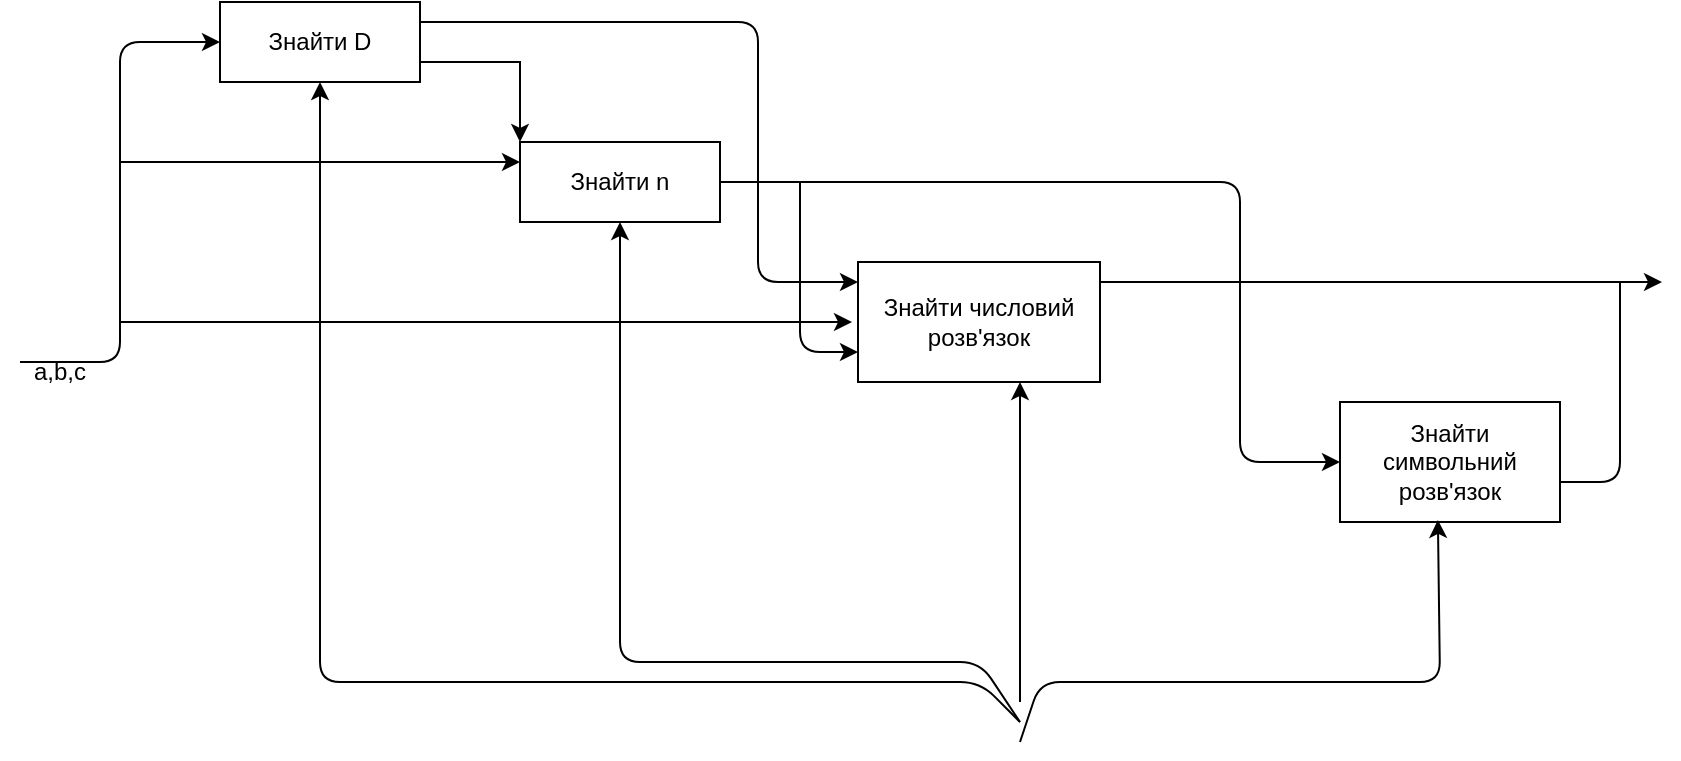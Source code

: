 <mxfile version="24.7.10">
  <diagram name="Page-1" id="CQxLUq1opDpPc-bRZdtz">
    <mxGraphModel dx="1949" dy="672" grid="1" gridSize="10" guides="1" tooltips="1" connect="1" arrows="1" fold="1" page="1" pageScale="1" pageWidth="827" pageHeight="1169" math="0" shadow="0">
      <root>
        <mxCell id="0" />
        <mxCell id="1" parent="0" />
        <mxCell id="qADL9XaEz3b9Qoh0SKMz-29" value="Знайти числовий розв&#39;язок" style="whiteSpace=wrap;html=1;align=center;" vertex="1" parent="1">
          <mxGeometry x="359" y="190" width="121" height="60" as="geometry" />
        </mxCell>
        <mxCell id="qADL9XaEz3b9Qoh0SKMz-30" value="Знайти n" style="whiteSpace=wrap;html=1;align=center;" vertex="1" parent="1">
          <mxGeometry x="190" y="130" width="100" height="40" as="geometry" />
        </mxCell>
        <mxCell id="qADL9XaEz3b9Qoh0SKMz-31" value="Знайти D" style="whiteSpace=wrap;html=1;align=center;" vertex="1" parent="1">
          <mxGeometry x="40" y="60" width="100" height="40" as="geometry" />
        </mxCell>
        <mxCell id="qADL9XaEz3b9Qoh0SKMz-32" value="Знайти символьний розв&#39;язок" style="whiteSpace=wrap;html=1;align=center;" vertex="1" parent="1">
          <mxGeometry x="600" y="260" width="110" height="60" as="geometry" />
        </mxCell>
        <mxCell id="qADL9XaEz3b9Qoh0SKMz-33" value="" style="curved=0;endArrow=classic;html=1;rounded=1;" edge="1" parent="1">
          <mxGeometry width="50" height="50" relative="1" as="geometry">
            <mxPoint x="-60" y="240" as="sourcePoint" />
            <mxPoint x="40" y="80" as="targetPoint" />
            <Array as="points">
              <mxPoint x="-10" y="240" />
              <mxPoint x="-10" y="80" />
            </Array>
          </mxGeometry>
        </mxCell>
        <mxCell id="qADL9XaEz3b9Qoh0SKMz-35" value="" style="endArrow=classic;html=1;rounded=0;" edge="1" parent="1">
          <mxGeometry width="50" height="50" relative="1" as="geometry">
            <mxPoint x="-10" y="140" as="sourcePoint" />
            <mxPoint x="190" y="140" as="targetPoint" />
          </mxGeometry>
        </mxCell>
        <mxCell id="qADL9XaEz3b9Qoh0SKMz-36" value="" style="endArrow=classic;html=1;rounded=0;" edge="1" parent="1">
          <mxGeometry width="50" height="50" relative="1" as="geometry">
            <mxPoint x="-10" y="220" as="sourcePoint" />
            <mxPoint x="356" y="220" as="targetPoint" />
          </mxGeometry>
        </mxCell>
        <mxCell id="qADL9XaEz3b9Qoh0SKMz-38" value="" style="curved=0;endArrow=classic;html=1;rounded=1;exitX=1;exitY=0.5;exitDx=0;exitDy=0;" edge="1" parent="1" source="qADL9XaEz3b9Qoh0SKMz-30">
          <mxGeometry width="50" height="50" relative="1" as="geometry">
            <mxPoint x="440" y="110" as="sourcePoint" />
            <mxPoint x="600" y="290" as="targetPoint" />
            <Array as="points">
              <mxPoint x="550" y="150" />
              <mxPoint x="550" y="290" />
            </Array>
          </mxGeometry>
        </mxCell>
        <mxCell id="qADL9XaEz3b9Qoh0SKMz-39" value="" style="curved=0;endArrow=classic;html=1;rounded=1;exitX=1;exitY=0.25;exitDx=0;exitDy=0;" edge="1" parent="1" source="qADL9XaEz3b9Qoh0SKMz-31">
          <mxGeometry width="50" height="50" relative="1" as="geometry">
            <mxPoint x="290" y="100" as="sourcePoint" />
            <mxPoint x="359" y="200" as="targetPoint" />
            <Array as="points">
              <mxPoint x="309" y="70" />
              <mxPoint x="309" y="200" />
            </Array>
          </mxGeometry>
        </mxCell>
        <mxCell id="qADL9XaEz3b9Qoh0SKMz-40" value="" style="endArrow=classic;html=1;rounded=0;" edge="1" parent="1">
          <mxGeometry width="50" height="50" relative="1" as="geometry">
            <mxPoint x="480" y="200" as="sourcePoint" />
            <mxPoint x="761" y="200" as="targetPoint" />
          </mxGeometry>
        </mxCell>
        <mxCell id="qADL9XaEz3b9Qoh0SKMz-41" value="" style="endArrow=classic;html=1;rounded=0;entryX=0.345;entryY=1.06;entryDx=0;entryDy=0;entryPerimeter=0;" edge="1" parent="1">
          <mxGeometry width="50" height="50" relative="1" as="geometry">
            <mxPoint x="440" y="410" as="sourcePoint" />
            <mxPoint x="440.0" y="250" as="targetPoint" />
          </mxGeometry>
        </mxCell>
        <mxCell id="qADL9XaEz3b9Qoh0SKMz-42" value="" style="endArrow=classic;html=1;rounded=0;exitX=1;exitY=0.75;exitDx=0;exitDy=0;entryX=0;entryY=0;entryDx=0;entryDy=0;" edge="1" parent="1" source="qADL9XaEz3b9Qoh0SKMz-31" target="qADL9XaEz3b9Qoh0SKMz-30">
          <mxGeometry width="50" height="50" relative="1" as="geometry">
            <mxPoint x="350" y="250" as="sourcePoint" />
            <mxPoint x="400" y="200" as="targetPoint" />
            <Array as="points">
              <mxPoint x="190" y="90" />
            </Array>
          </mxGeometry>
        </mxCell>
        <mxCell id="qADL9XaEz3b9Qoh0SKMz-43" value="a,b,c" style="text;html=1;align=center;verticalAlign=middle;whiteSpace=wrap;rounded=0;" vertex="1" parent="1">
          <mxGeometry x="-70" y="230" width="60" height="30" as="geometry" />
        </mxCell>
        <mxCell id="qADL9XaEz3b9Qoh0SKMz-45" value="" style="endArrow=classic;html=1;rounded=1;entryX=0;entryY=0.75;entryDx=0;entryDy=0;curved=0;" edge="1" parent="1" target="qADL9XaEz3b9Qoh0SKMz-29">
          <mxGeometry width="50" height="50" relative="1" as="geometry">
            <mxPoint x="330" y="150" as="sourcePoint" />
            <mxPoint x="400" y="200" as="targetPoint" />
            <Array as="points">
              <mxPoint x="330" y="235" />
            </Array>
          </mxGeometry>
        </mxCell>
        <mxCell id="qADL9XaEz3b9Qoh0SKMz-47" value="" style="endArrow=classic;html=1;rounded=1;entryX=0.5;entryY=1;entryDx=0;entryDy=0;curved=0;" edge="1" parent="1" target="qADL9XaEz3b9Qoh0SKMz-31">
          <mxGeometry width="50" height="50" relative="1" as="geometry">
            <mxPoint x="440" y="420" as="sourcePoint" />
            <mxPoint x="90" y="110" as="targetPoint" />
            <Array as="points">
              <mxPoint x="420" y="400" />
              <mxPoint x="90" y="400" />
            </Array>
          </mxGeometry>
        </mxCell>
        <mxCell id="qADL9XaEz3b9Qoh0SKMz-49" value="" style="curved=0;endArrow=classic;html=1;rounded=1;entryX=0.445;entryY=0.983;entryDx=0;entryDy=0;entryPerimeter=0;" edge="1" parent="1" target="qADL9XaEz3b9Qoh0SKMz-32">
          <mxGeometry width="50" height="50" relative="1" as="geometry">
            <mxPoint x="440" y="430" as="sourcePoint" />
            <mxPoint x="640" y="380" as="targetPoint" />
            <Array as="points">
              <mxPoint x="450" y="400" />
              <mxPoint x="650" y="400" />
            </Array>
          </mxGeometry>
        </mxCell>
        <mxCell id="qADL9XaEz3b9Qoh0SKMz-50" value="" style="curved=0;endArrow=classic;html=1;rounded=1;entryX=0.5;entryY=1;entryDx=0;entryDy=0;" edge="1" parent="1" target="qADL9XaEz3b9Qoh0SKMz-30">
          <mxGeometry width="50" height="50" relative="1" as="geometry">
            <mxPoint x="440" y="420" as="sourcePoint" />
            <mxPoint x="290" y="320" as="targetPoint" />
            <Array as="points">
              <mxPoint x="420" y="390" />
              <mxPoint x="240" y="390" />
              <mxPoint x="240" y="320" />
            </Array>
          </mxGeometry>
        </mxCell>
        <mxCell id="qADL9XaEz3b9Qoh0SKMz-52" value="" style="endArrow=none;html=1;rounded=1;curved=0;" edge="1" parent="1">
          <mxGeometry width="50" height="50" relative="1" as="geometry">
            <mxPoint x="710" y="300" as="sourcePoint" />
            <mxPoint x="740" y="200" as="targetPoint" />
            <Array as="points">
              <mxPoint x="740" y="300" />
            </Array>
          </mxGeometry>
        </mxCell>
      </root>
    </mxGraphModel>
  </diagram>
</mxfile>
